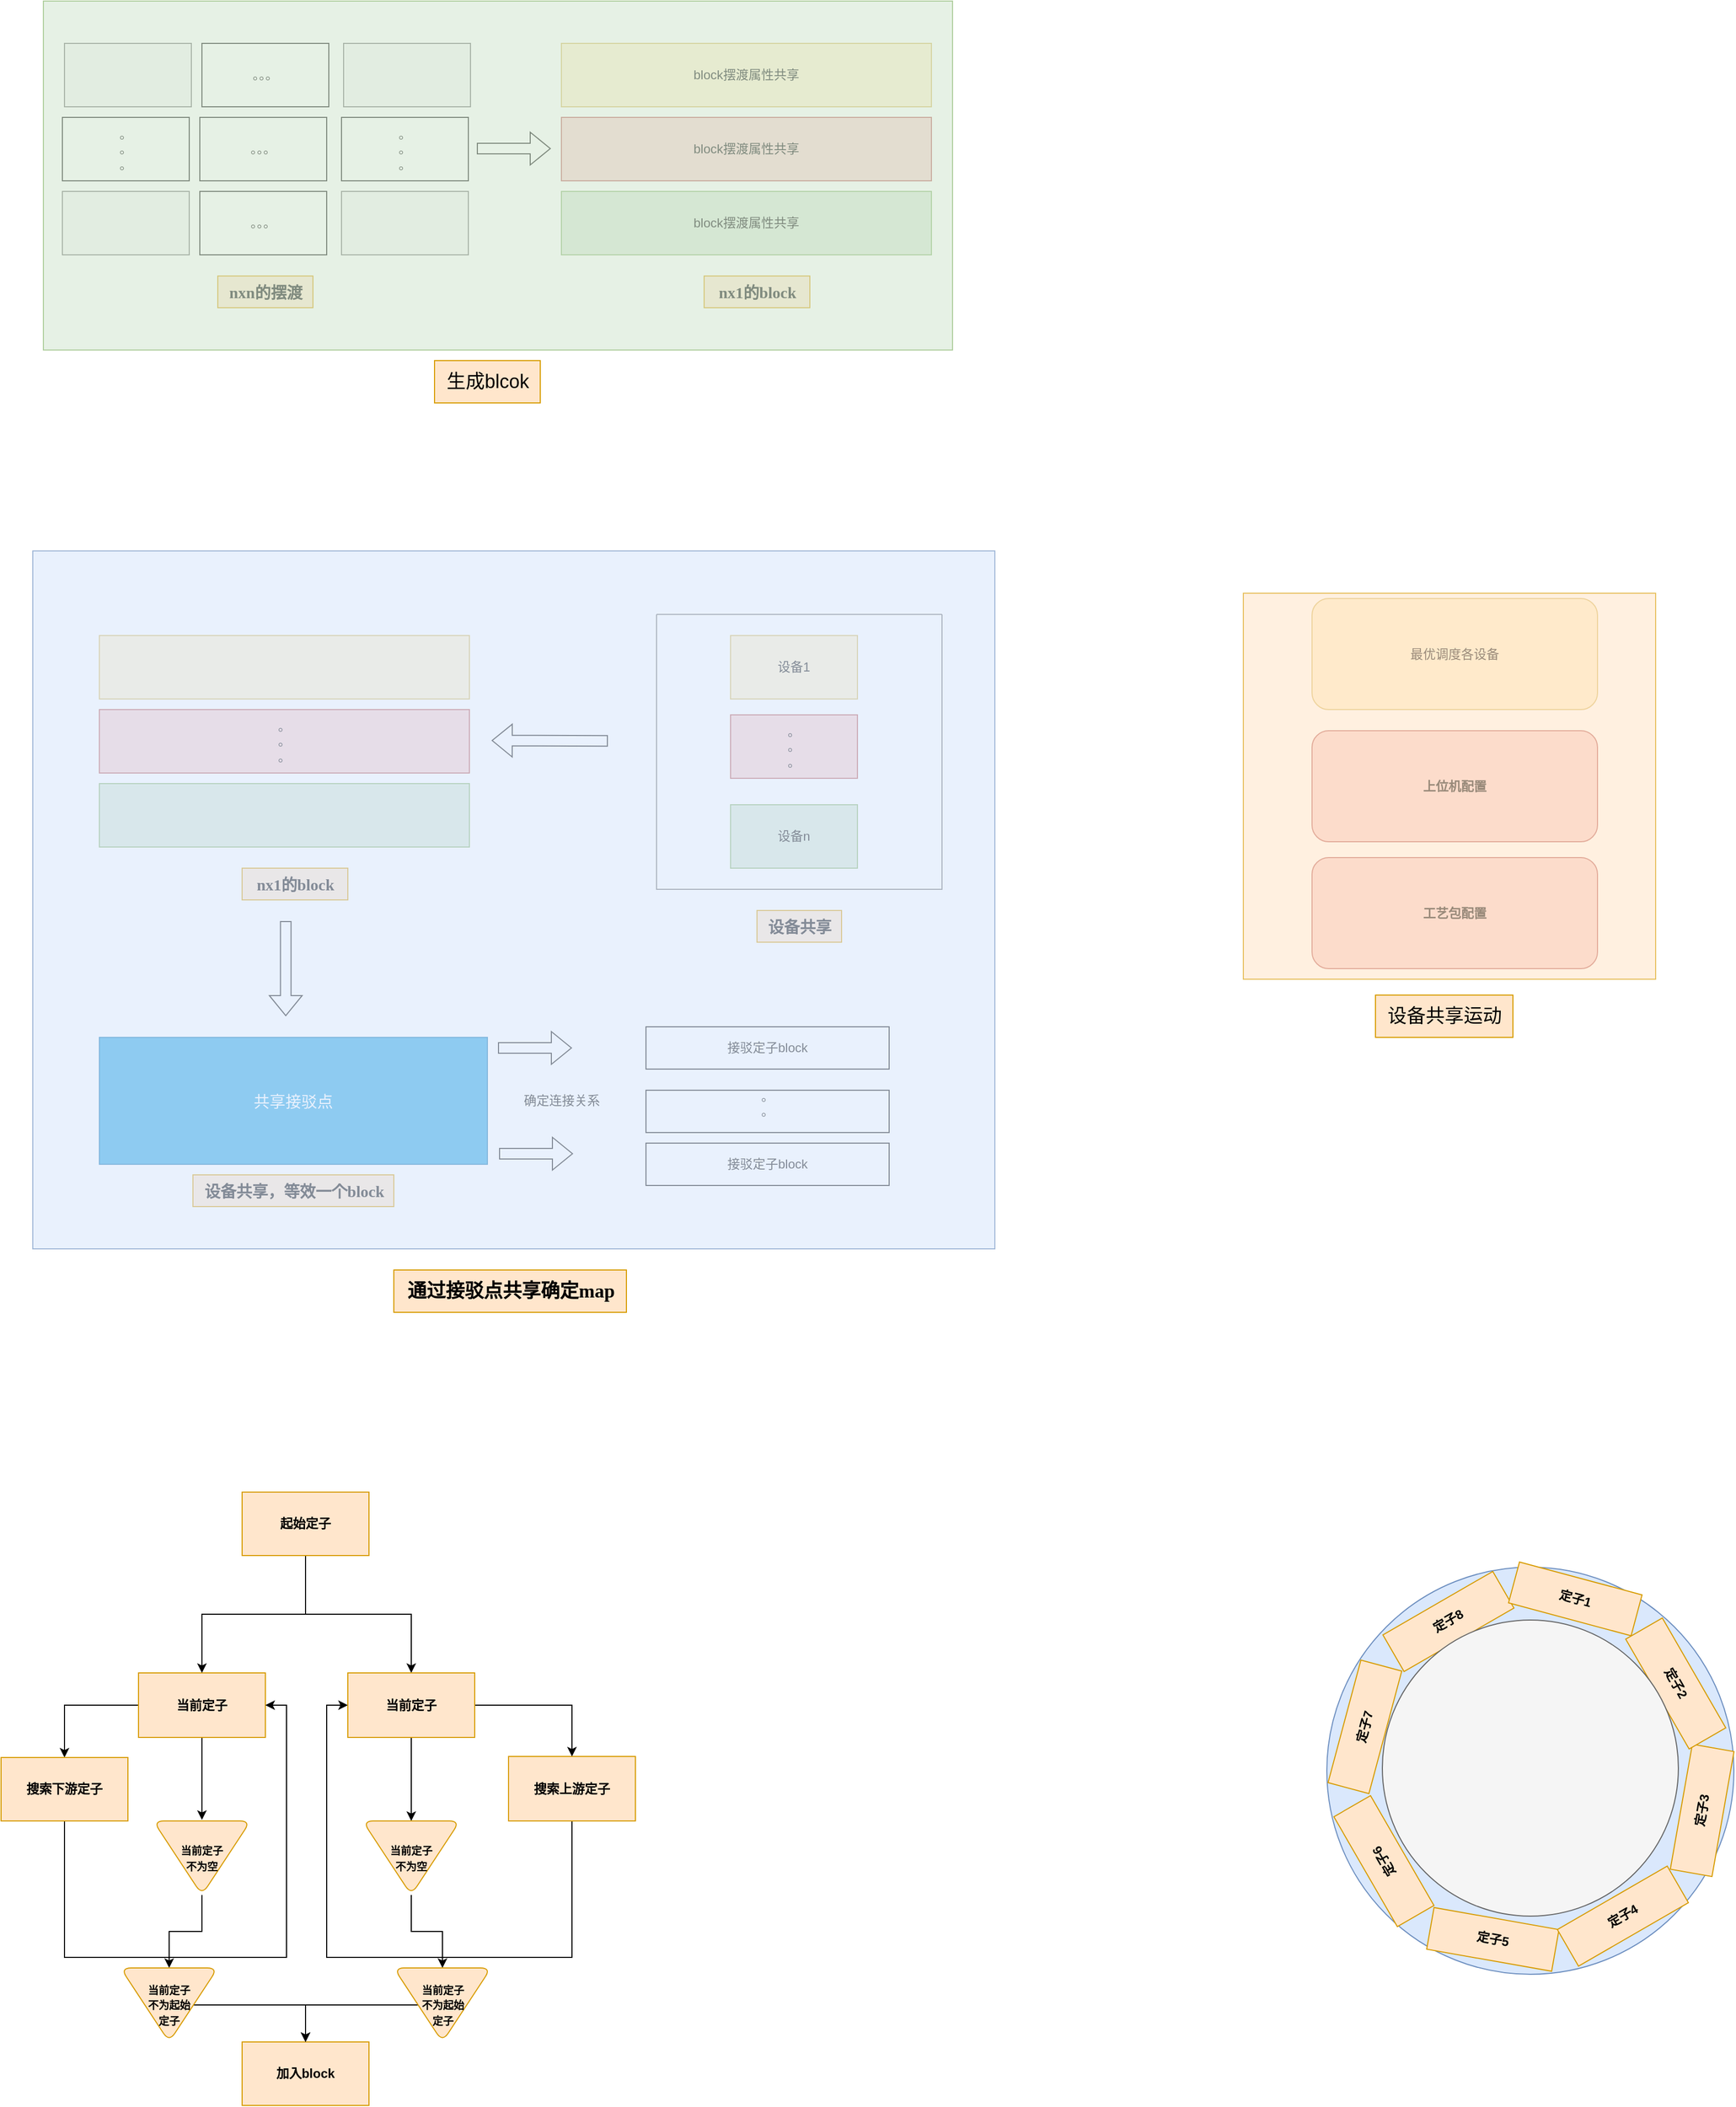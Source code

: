 <mxfile version="24.4.0" type="github">
  <diagram name="第 1 页" id="zExZqhCdpJbOOspbFR_4">
    <mxGraphModel dx="1500" dy="769" grid="1" gridSize="10" guides="1" tooltips="1" connect="1" arrows="1" fold="1" page="1" pageScale="1" pageWidth="827" pageHeight="1169" math="0" shadow="0">
      <root>
        <mxCell id="0" />
        <mxCell id="1" parent="0" />
        <mxCell id="PSN9rO1ErE_UoYPw0t48-1" value="" style="rounded=0;whiteSpace=wrap;html=1;fillColor=#f5f5f5;fontColor=#333333;strokeColor=#666666;" vertex="1" parent="1">
          <mxGeometry x="150" y="120" width="120" height="60" as="geometry" />
        </mxCell>
        <mxCell id="PSN9rO1ErE_UoYPw0t48-2" value="。。。" style="rounded=0;whiteSpace=wrap;html=1;" vertex="1" parent="1">
          <mxGeometry x="280" y="120" width="120" height="60" as="geometry" />
        </mxCell>
        <mxCell id="PSN9rO1ErE_UoYPw0t48-3" value="" style="rounded=0;whiteSpace=wrap;html=1;fillColor=#f5f5f5;fontColor=#333333;strokeColor=#666666;" vertex="1" parent="1">
          <mxGeometry x="414" y="120" width="120" height="60" as="geometry" />
        </mxCell>
        <mxCell id="PSN9rO1ErE_UoYPw0t48-4" value="&lt;div&gt;。&lt;/div&gt;&lt;div&gt;。&lt;/div&gt;&lt;div&gt;。&lt;br&gt;&lt;/div&gt;" style="rounded=0;whiteSpace=wrap;html=1;" vertex="1" parent="1">
          <mxGeometry x="148" y="190" width="120" height="60" as="geometry" />
        </mxCell>
        <mxCell id="PSN9rO1ErE_UoYPw0t48-5" value="。。。" style="rounded=0;whiteSpace=wrap;html=1;" vertex="1" parent="1">
          <mxGeometry x="278" y="190" width="120" height="60" as="geometry" />
        </mxCell>
        <mxCell id="PSN9rO1ErE_UoYPw0t48-6" value="&lt;div&gt;。&lt;/div&gt;&lt;div&gt;。&lt;/div&gt;&lt;div&gt;。&lt;br&gt;&lt;/div&gt;" style="rounded=0;whiteSpace=wrap;html=1;" vertex="1" parent="1">
          <mxGeometry x="412" y="190" width="120" height="60" as="geometry" />
        </mxCell>
        <mxCell id="PSN9rO1ErE_UoYPw0t48-7" value="" style="rounded=0;whiteSpace=wrap;html=1;fillColor=#f5f5f5;fontColor=#333333;strokeColor=#666666;" vertex="1" parent="1">
          <mxGeometry x="148" y="260" width="120" height="60" as="geometry" />
        </mxCell>
        <mxCell id="PSN9rO1ErE_UoYPw0t48-8" value="。。。" style="rounded=0;whiteSpace=wrap;html=1;" vertex="1" parent="1">
          <mxGeometry x="278" y="260" width="120" height="60" as="geometry" />
        </mxCell>
        <mxCell id="PSN9rO1ErE_UoYPw0t48-9" value="" style="rounded=0;whiteSpace=wrap;html=1;fillColor=#f5f5f5;fontColor=#333333;strokeColor=#666666;" vertex="1" parent="1">
          <mxGeometry x="412" y="260" width="120" height="60" as="geometry" />
        </mxCell>
        <mxCell id="PSN9rO1ErE_UoYPw0t48-10" value="&lt;font size=&quot;1&quot; face=&quot;Times New Roman&quot;&gt;&lt;b style=&quot;font-size: 15px;&quot;&gt;nxn的摆渡&lt;/b&gt;&lt;/font&gt;" style="text;html=1;align=center;verticalAlign=middle;resizable=0;points=[];autosize=1;strokeColor=#d79b00;fillColor=#ffe6cc;" vertex="1" parent="1">
          <mxGeometry x="295" y="340" width="90" height="30" as="geometry" />
        </mxCell>
        <mxCell id="PSN9rO1ErE_UoYPw0t48-13" value="block摆渡属性共享" style="rounded=0;whiteSpace=wrap;html=1;fillColor=#fff2cc;strokeColor=#d6b656;" vertex="1" parent="1">
          <mxGeometry x="620" y="120" width="350" height="60" as="geometry" />
        </mxCell>
        <mxCell id="PSN9rO1ErE_UoYPw0t48-16" value="" style="shape=flexArrow;endArrow=classic;html=1;rounded=0;" edge="1" parent="1">
          <mxGeometry width="50" height="50" relative="1" as="geometry">
            <mxPoint x="540" y="219.5" as="sourcePoint" />
            <mxPoint x="610" y="219.5" as="targetPoint" />
            <Array as="points">
              <mxPoint x="610" y="219.5" />
            </Array>
          </mxGeometry>
        </mxCell>
        <mxCell id="PSN9rO1ErE_UoYPw0t48-17" value="&lt;font size=&quot;1&quot; face=&quot;Times New Roman&quot;&gt;&lt;b style=&quot;font-size: 15px;&quot;&gt;nx1的block&lt;/b&gt;&lt;/font&gt;" style="text;html=1;align=center;verticalAlign=middle;resizable=0;points=[];autosize=1;strokeColor=#d79b00;fillColor=#ffe6cc;" vertex="1" parent="1">
          <mxGeometry x="755" y="340" width="100" height="30" as="geometry" />
        </mxCell>
        <mxCell id="PSN9rO1ErE_UoYPw0t48-18" value="block摆渡属性共享" style="rounded=0;whiteSpace=wrap;html=1;fillColor=#f8cecc;strokeColor=#b85450;" vertex="1" parent="1">
          <mxGeometry x="620" y="190" width="350" height="60" as="geometry" />
        </mxCell>
        <mxCell id="PSN9rO1ErE_UoYPw0t48-19" value="block摆渡属性共享" style="rounded=0;whiteSpace=wrap;html=1;fillColor=#d5e8d4;strokeColor=#82b366;" vertex="1" parent="1">
          <mxGeometry x="620" y="260" width="350" height="60" as="geometry" />
        </mxCell>
        <mxCell id="PSN9rO1ErE_UoYPw0t48-23" value="" style="rounded=0;whiteSpace=wrap;html=1;fillColor=#fff2cc;strokeColor=#d6b656;" vertex="1" parent="1">
          <mxGeometry x="183" y="680" width="350" height="60" as="geometry" />
        </mxCell>
        <mxCell id="PSN9rO1ErE_UoYPw0t48-24" value="&lt;font size=&quot;1&quot; face=&quot;Times New Roman&quot;&gt;&lt;b style=&quot;font-size: 15px;&quot;&gt;nx1的block&lt;/b&gt;&lt;/font&gt;" style="text;html=1;align=center;verticalAlign=middle;resizable=0;points=[];autosize=1;strokeColor=#d79b00;fillColor=#ffe6cc;" vertex="1" parent="1">
          <mxGeometry x="318" y="900" width="100" height="30" as="geometry" />
        </mxCell>
        <mxCell id="PSN9rO1ErE_UoYPw0t48-25" value="&lt;div&gt;。&lt;/div&gt;&lt;div&gt;。&lt;/div&gt;&lt;div&gt;。&lt;/div&gt;" style="rounded=0;whiteSpace=wrap;html=1;fillColor=#f8cecc;strokeColor=#b85450;" vertex="1" parent="1">
          <mxGeometry x="183" y="750" width="350" height="60" as="geometry" />
        </mxCell>
        <mxCell id="PSN9rO1ErE_UoYPw0t48-26" value="" style="rounded=0;whiteSpace=wrap;html=1;fillColor=#d5e8d4;strokeColor=#82b366;" vertex="1" parent="1">
          <mxGeometry x="183" y="820" width="350" height="60" as="geometry" />
        </mxCell>
        <mxCell id="PSN9rO1ErE_UoYPw0t48-28" value="" style="swimlane;startSize=0;fillColor=#f5f5f5;strokeColor=#666666;fontColor=#333333;" vertex="1" parent="1">
          <mxGeometry x="710" y="660" width="270" height="260" as="geometry" />
        </mxCell>
        <mxCell id="PSN9rO1ErE_UoYPw0t48-29" value="设备1" style="whiteSpace=wrap;html=1;fillColor=#fff2cc;strokeColor=#d6b656;" vertex="1" parent="PSN9rO1ErE_UoYPw0t48-28">
          <mxGeometry x="70" y="20" width="120" height="60" as="geometry" />
        </mxCell>
        <mxCell id="PSN9rO1ErE_UoYPw0t48-30" value="&lt;div&gt;。&lt;/div&gt;&lt;div&gt;。&lt;/div&gt;&lt;div&gt;。&lt;/div&gt;" style="whiteSpace=wrap;html=1;fillColor=#f8cecc;strokeColor=#b85450;" vertex="1" parent="PSN9rO1ErE_UoYPw0t48-28">
          <mxGeometry x="70" y="95" width="120" height="60" as="geometry" />
        </mxCell>
        <mxCell id="PSN9rO1ErE_UoYPw0t48-32" value="设备n" style="whiteSpace=wrap;html=1;fillColor=#d5e8d4;strokeColor=#82b366;" vertex="1" parent="PSN9rO1ErE_UoYPw0t48-28">
          <mxGeometry x="70" y="180" width="120" height="60" as="geometry" />
        </mxCell>
        <mxCell id="PSN9rO1ErE_UoYPw0t48-33" value="&lt;font style=&quot;font-size: 15px;&quot; face=&quot;Times New Roman&quot;&gt;&lt;b&gt;设备共享&lt;/b&gt;&lt;/font&gt;" style="text;html=1;align=center;verticalAlign=middle;resizable=0;points=[];autosize=1;strokeColor=#d79b00;fillColor=#ffe6cc;" vertex="1" parent="1">
          <mxGeometry x="805" y="940" width="80" height="30" as="geometry" />
        </mxCell>
        <mxCell id="PSN9rO1ErE_UoYPw0t48-34" value="" style="shape=flexArrow;endArrow=classic;html=1;rounded=0;" edge="1" parent="1">
          <mxGeometry width="50" height="50" relative="1" as="geometry">
            <mxPoint x="664" y="779.58" as="sourcePoint" />
            <mxPoint x="554" y="779.29" as="targetPoint" />
            <Array as="points">
              <mxPoint x="664" y="779.58" />
            </Array>
          </mxGeometry>
        </mxCell>
        <mxCell id="PSN9rO1ErE_UoYPw0t48-37" value="&lt;font style=&quot;font-size: 15px;&quot;&gt;共享接驳点&lt;/font&gt;" style="rounded=0;whiteSpace=wrap;html=1;fillColor=#1ba1e2;fontColor=#ffffff;strokeColor=#006EAF;" vertex="1" parent="1">
          <mxGeometry x="183" y="1060" width="367" height="120" as="geometry" />
        </mxCell>
        <mxCell id="PSN9rO1ErE_UoYPw0t48-40" value="" style="shape=flexArrow;endArrow=classic;html=1;rounded=0;" edge="1" parent="1">
          <mxGeometry width="50" height="50" relative="1" as="geometry">
            <mxPoint x="359.29" y="950" as="sourcePoint" />
            <mxPoint x="359.29" y="1040" as="targetPoint" />
          </mxGeometry>
        </mxCell>
        <mxCell id="PSN9rO1ErE_UoYPw0t48-41" value="&lt;font style=&quot;font-size: 15px;&quot; face=&quot;Times New Roman&quot;&gt;&lt;b&gt;设备共享，等效一个block&lt;/b&gt;&lt;/font&gt;" style="text;html=1;align=center;verticalAlign=middle;resizable=0;points=[];autosize=1;strokeColor=#d79b00;fillColor=#ffe6cc;" vertex="1" parent="1">
          <mxGeometry x="271.5" y="1190" width="190" height="30" as="geometry" />
        </mxCell>
        <mxCell id="PSN9rO1ErE_UoYPw0t48-43" value="" style="shape=flexArrow;endArrow=classic;html=1;rounded=0;" edge="1" parent="1">
          <mxGeometry width="50" height="50" relative="1" as="geometry">
            <mxPoint x="560" y="1070" as="sourcePoint" />
            <mxPoint x="630" y="1070" as="targetPoint" />
            <Array as="points">
              <mxPoint x="630" y="1070" />
            </Array>
          </mxGeometry>
        </mxCell>
        <mxCell id="PSN9rO1ErE_UoYPw0t48-44" value="" style="shape=flexArrow;endArrow=classic;html=1;rounded=0;" edge="1" parent="1">
          <mxGeometry width="50" height="50" relative="1" as="geometry">
            <mxPoint x="561" y="1170" as="sourcePoint" />
            <mxPoint x="631" y="1170" as="targetPoint" />
            <Array as="points">
              <mxPoint x="631" y="1170" />
            </Array>
          </mxGeometry>
        </mxCell>
        <mxCell id="PSN9rO1ErE_UoYPw0t48-45" value="接驳定子block" style="rounded=0;whiteSpace=wrap;html=1;" vertex="1" parent="1">
          <mxGeometry x="700" y="1050" width="230" height="40" as="geometry" />
        </mxCell>
        <mxCell id="PSN9rO1ErE_UoYPw0t48-46" value="&lt;div&gt;。&lt;/div&gt;&lt;div&gt;。&lt;/div&gt;&lt;div&gt;&lt;br&gt;&lt;/div&gt;" style="rounded=0;whiteSpace=wrap;html=1;" vertex="1" parent="1">
          <mxGeometry x="700" y="1110" width="230" height="40" as="geometry" />
        </mxCell>
        <mxCell id="PSN9rO1ErE_UoYPw0t48-47" value="接驳定子block" style="rounded=0;whiteSpace=wrap;html=1;" vertex="1" parent="1">
          <mxGeometry x="700" y="1160" width="230" height="40" as="geometry" />
        </mxCell>
        <mxCell id="PSN9rO1ErE_UoYPw0t48-48" value="确定连接关系" style="text;html=1;align=center;verticalAlign=middle;resizable=0;points=[];autosize=1;" vertex="1" parent="1">
          <mxGeometry x="570" y="1105" width="100" height="30" as="geometry" />
        </mxCell>
        <mxCell id="PSN9rO1ErE_UoYPw0t48-53" value="" style="rounded=0;whiteSpace=wrap;html=1;opacity=60;fillColor=#dae8fc;strokeColor=#6c8ebf;" vertex="1" parent="1">
          <mxGeometry x="120" y="600" width="910" height="660" as="geometry" />
        </mxCell>
        <mxCell id="PSN9rO1ErE_UoYPw0t48-54" value="&lt;font style=&quot;font-size: 18px;&quot; face=&quot;Times New Roman&quot;&gt;&lt;b&gt;通过接驳点共享确定map&lt;/b&gt;&lt;/font&gt;" style="text;html=1;align=center;verticalAlign=middle;resizable=0;points=[];autosize=1;strokeColor=#d79b00;fillColor=#ffe6cc;" vertex="1" parent="1">
          <mxGeometry x="461.5" y="1280" width="220" height="40" as="geometry" />
        </mxCell>
        <mxCell id="PSN9rO1ErE_UoYPw0t48-55" value="" style="rounded=0;whiteSpace=wrap;html=1;fillColor=#d5e8d4;strokeColor=#82b366;opacity=60;" vertex="1" parent="1">
          <mxGeometry x="130" y="80" width="860" height="330" as="geometry" />
        </mxCell>
        <mxCell id="PSN9rO1ErE_UoYPw0t48-56" value="&lt;font style=&quot;font-size: 18px;&quot;&gt;生成blcok&lt;/font&gt;" style="text;html=1;align=center;verticalAlign=middle;resizable=0;points=[];autosize=1;strokeColor=#d79b00;fillColor=#ffe6cc;" vertex="1" parent="1">
          <mxGeometry x="500" y="420" width="100" height="40" as="geometry" />
        </mxCell>
        <mxCell id="PSN9rO1ErE_UoYPw0t48-58" value="最优调度各设备" style="rounded=1;whiteSpace=wrap;html=1;fillColor=#fff2cc;strokeColor=#d6b656;" vertex="1" parent="1">
          <mxGeometry x="1330" y="645" width="270" height="105" as="geometry" />
        </mxCell>
        <mxCell id="PSN9rO1ErE_UoYPw0t48-59" value="上位机配置" style="rounded=1;whiteSpace=wrap;html=1;fillColor=#f8cecc;strokeColor=#b85450;fontStyle=1" vertex="1" parent="1">
          <mxGeometry x="1330" y="770" width="270" height="105" as="geometry" />
        </mxCell>
        <mxCell id="PSN9rO1ErE_UoYPw0t48-62" value="&lt;font style=&quot;font-size: 18px;&quot;&gt;设备共享运动&lt;/font&gt;" style="text;html=1;align=center;verticalAlign=middle;resizable=0;points=[];autosize=1;strokeColor=#d79b00;fillColor=#ffe6cc;" vertex="1" parent="1">
          <mxGeometry x="1390" y="1020" width="130" height="40" as="geometry" />
        </mxCell>
        <mxCell id="PSN9rO1ErE_UoYPw0t48-64" value="工艺包配置" style="rounded=1;whiteSpace=wrap;html=1;fillColor=#f8cecc;strokeColor=#b85450;fontStyle=1" vertex="1" parent="1">
          <mxGeometry x="1330" y="890" width="270" height="105" as="geometry" />
        </mxCell>
        <mxCell id="PSN9rO1ErE_UoYPw0t48-65" value="" style="rounded=0;whiteSpace=wrap;html=1;strokeColor=#d79b00;align=center;verticalAlign=middle;fontFamily=Helvetica;fontSize=12;fontColor=default;fontStyle=1;fillColor=#ffe6cc;opacity=60;" vertex="1" parent="1">
          <mxGeometry x="1265" y="640" width="390" height="365" as="geometry" />
        </mxCell>
        <mxCell id="PSN9rO1ErE_UoYPw0t48-80" value="" style="ellipse;whiteSpace=wrap;html=1;aspect=fixed;rounded=1;strokeColor=#6c8ebf;align=center;verticalAlign=middle;fontFamily=Helvetica;fontSize=12;fontStyle=1;fillColor=#dae8fc;" vertex="1" parent="1">
          <mxGeometry x="1344" y="1561" width="385" height="385" as="geometry" />
        </mxCell>
        <mxCell id="PSN9rO1ErE_UoYPw0t48-81" value="定子8" style="rounded=0;whiteSpace=wrap;html=1;strokeColor=#d79b00;align=center;verticalAlign=middle;fontFamily=Helvetica;fontSize=12;fontColor=default;fontStyle=1;fillColor=#ffe6cc;rotation=-30;" vertex="1" parent="1">
          <mxGeometry x="1399" y="1592.34" width="120" height="40" as="geometry" />
        </mxCell>
        <mxCell id="PSN9rO1ErE_UoYPw0t48-82" value="定子7" style="rounded=0;whiteSpace=wrap;html=1;strokeColor=#d79b00;align=center;verticalAlign=middle;fontFamily=Helvetica;fontSize=12;fontColor=default;fontStyle=1;fillColor=#ffe6cc;rotation=-75;" vertex="1" parent="1">
          <mxGeometry x="1320" y="1692" width="120" height="40" as="geometry" />
        </mxCell>
        <mxCell id="PSN9rO1ErE_UoYPw0t48-83" value="定子6" style="rounded=0;whiteSpace=wrap;html=1;strokeColor=#d79b00;align=center;verticalAlign=middle;fontFamily=Helvetica;fontSize=12;fontColor=default;fontStyle=1;fillColor=#ffe6cc;rotation=-120;" vertex="1" parent="1">
          <mxGeometry x="1338" y="1819" width="120" height="40" as="geometry" />
        </mxCell>
        <mxCell id="PSN9rO1ErE_UoYPw0t48-84" value="定子5" style="rounded=0;whiteSpace=wrap;html=1;strokeColor=#d79b00;align=center;verticalAlign=middle;fontFamily=Helvetica;fontSize=12;fontColor=default;fontStyle=1;fillColor=#ffe6cc;rotation=10;" vertex="1" parent="1">
          <mxGeometry x="1441" y="1893" width="120" height="40" as="geometry" />
        </mxCell>
        <mxCell id="PSN9rO1ErE_UoYPw0t48-85" value="定子4" style="rounded=0;whiteSpace=wrap;html=1;strokeColor=#d79b00;align=center;verticalAlign=middle;fontFamily=Helvetica;fontSize=12;fontColor=default;fontStyle=1;fillColor=#ffe6cc;rotation=-30;" vertex="1" parent="1">
          <mxGeometry x="1564" y="1871" width="120" height="40" as="geometry" />
        </mxCell>
        <mxCell id="PSN9rO1ErE_UoYPw0t48-86" value="定子3" style="rounded=0;whiteSpace=wrap;html=1;strokeColor=#d79b00;align=center;verticalAlign=middle;fontFamily=Helvetica;fontSize=12;fontColor=default;fontStyle=1;fillColor=#ffe6cc;rotation=-80;" vertex="1" parent="1">
          <mxGeometry x="1639" y="1771" width="120" height="40" as="geometry" />
        </mxCell>
        <mxCell id="PSN9rO1ErE_UoYPw0t48-87" value="定子2" style="rounded=0;whiteSpace=wrap;html=1;strokeColor=#d79b00;align=center;verticalAlign=middle;fontFamily=Helvetica;fontSize=12;fontColor=default;fontStyle=1;fillColor=#ffe6cc;rotation=60;" vertex="1" parent="1">
          <mxGeometry x="1614" y="1651" width="120" height="40" as="geometry" />
        </mxCell>
        <mxCell id="PSN9rO1ErE_UoYPw0t48-88" value="定子1" style="rounded=0;whiteSpace=wrap;html=1;strokeColor=#d79b00;align=center;verticalAlign=middle;fontFamily=Helvetica;fontSize=12;fontColor=default;fontStyle=1;fillColor=#ffe6cc;rotation=15;" vertex="1" parent="1">
          <mxGeometry x="1519" y="1571" width="120" height="40" as="geometry" />
        </mxCell>
        <mxCell id="PSN9rO1ErE_UoYPw0t48-90" value="" style="ellipse;whiteSpace=wrap;html=1;aspect=fixed;rounded=1;strokeColor=#666666;align=center;verticalAlign=middle;fontFamily=Helvetica;fontSize=12;fontColor=#333333;fontStyle=1;fillColor=#f5f5f5;" vertex="1" parent="1">
          <mxGeometry x="1396.5" y="1611" width="280" height="280" as="geometry" />
        </mxCell>
        <mxCell id="PSN9rO1ErE_UoYPw0t48-93" value="" style="edgeStyle=orthogonalEdgeStyle;rounded=0;orthogonalLoop=1;jettySize=auto;html=1;fontFamily=Helvetica;fontSize=12;fontColor=default;fontStyle=1;" edge="1" parent="1" source="PSN9rO1ErE_UoYPw0t48-91" target="PSN9rO1ErE_UoYPw0t48-92">
          <mxGeometry relative="1" as="geometry" />
        </mxCell>
        <mxCell id="PSN9rO1ErE_UoYPw0t48-140" style="edgeStyle=orthogonalEdgeStyle;rounded=0;orthogonalLoop=1;jettySize=auto;html=1;fontFamily=Helvetica;fontSize=12;fontColor=default;fontStyle=1;" edge="1" parent="1" source="PSN9rO1ErE_UoYPw0t48-91">
          <mxGeometry relative="1" as="geometry">
            <mxPoint x="280" y="1800" as="targetPoint" />
          </mxGeometry>
        </mxCell>
        <mxCell id="PSN9rO1ErE_UoYPw0t48-91" value="当前定子" style="rounded=0;whiteSpace=wrap;html=1;strokeColor=#d79b00;align=center;verticalAlign=middle;fontFamily=Helvetica;fontSize=12;fontColor=default;fontStyle=1;fillColor=#ffe6cc;" vertex="1" parent="1">
          <mxGeometry x="220" y="1661" width="120" height="61" as="geometry" />
        </mxCell>
        <mxCell id="PSN9rO1ErE_UoYPw0t48-118" style="edgeStyle=orthogonalEdgeStyle;rounded=0;orthogonalLoop=1;jettySize=auto;html=1;fontFamily=Helvetica;fontSize=12;fontColor=default;fontStyle=1;entryX=1;entryY=0.5;entryDx=0;entryDy=0;" edge="1" parent="1" source="PSN9rO1ErE_UoYPw0t48-92" target="PSN9rO1ErE_UoYPw0t48-91">
          <mxGeometry relative="1" as="geometry">
            <mxPoint x="70" y="2050" as="targetPoint" />
            <Array as="points">
              <mxPoint x="150" y="1930" />
              <mxPoint x="360" y="1930" />
              <mxPoint x="360" y="1692" />
            </Array>
          </mxGeometry>
        </mxCell>
        <mxCell id="PSN9rO1ErE_UoYPw0t48-92" value="搜索下游定子" style="whiteSpace=wrap;html=1;fillColor=#ffe6cc;strokeColor=#d79b00;rounded=0;fontStyle=1;align=center;verticalAlign=middle;fontFamily=Helvetica;fontSize=12;fontColor=default;" vertex="1" parent="1">
          <mxGeometry x="90" y="1741" width="120" height="60" as="geometry" />
        </mxCell>
        <mxCell id="PSN9rO1ErE_UoYPw0t48-125" style="edgeStyle=orthogonalEdgeStyle;rounded=0;orthogonalLoop=1;jettySize=auto;html=1;entryX=0;entryY=0.5;entryDx=0;entryDy=0;fontFamily=Helvetica;fontSize=12;fontColor=default;fontStyle=1;" edge="1" parent="1" source="PSN9rO1ErE_UoYPw0t48-94" target="PSN9rO1ErE_UoYPw0t48-119">
          <mxGeometry relative="1" as="geometry">
            <Array as="points">
              <mxPoint x="630" y="1930" />
              <mxPoint x="398" y="1930" />
              <mxPoint x="398" y="1692" />
            </Array>
          </mxGeometry>
        </mxCell>
        <mxCell id="PSN9rO1ErE_UoYPw0t48-94" value="搜索上游定子" style="rounded=0;whiteSpace=wrap;html=1;strokeColor=#d79b00;align=center;verticalAlign=middle;fontFamily=Helvetica;fontSize=12;fontColor=default;fontStyle=1;fillColor=#ffe6cc;" vertex="1" parent="1">
          <mxGeometry x="570" y="1740" width="120" height="61" as="geometry" />
        </mxCell>
        <mxCell id="PSN9rO1ErE_UoYPw0t48-115" value="" style="edgeStyle=orthogonalEdgeStyle;rounded=0;orthogonalLoop=1;jettySize=auto;html=1;fontFamily=Helvetica;fontSize=12;fontColor=default;fontStyle=1;" edge="1" parent="1" source="PSN9rO1ErE_UoYPw0t48-114" target="PSN9rO1ErE_UoYPw0t48-91">
          <mxGeometry relative="1" as="geometry" />
        </mxCell>
        <mxCell id="PSN9rO1ErE_UoYPw0t48-120" style="edgeStyle=orthogonalEdgeStyle;rounded=0;orthogonalLoop=1;jettySize=auto;html=1;entryX=0.5;entryY=0;entryDx=0;entryDy=0;fontFamily=Helvetica;fontSize=12;fontColor=default;fontStyle=1;" edge="1" parent="1" source="PSN9rO1ErE_UoYPw0t48-114" target="PSN9rO1ErE_UoYPw0t48-119">
          <mxGeometry relative="1" as="geometry" />
        </mxCell>
        <mxCell id="PSN9rO1ErE_UoYPw0t48-114" value="起始定子" style="whiteSpace=wrap;html=1;fillColor=#ffe6cc;strokeColor=#d79b00;rounded=0;fontStyle=1;" vertex="1" parent="1">
          <mxGeometry x="318" y="1490" width="120" height="60" as="geometry" />
        </mxCell>
        <mxCell id="PSN9rO1ErE_UoYPw0t48-116" value="加入block" style="whiteSpace=wrap;html=1;fillColor=#ffe6cc;strokeColor=#d79b00;rounded=0;fontStyle=1;" vertex="1" parent="1">
          <mxGeometry x="318" y="2010" width="120" height="60" as="geometry" />
        </mxCell>
        <mxCell id="PSN9rO1ErE_UoYPw0t48-122" style="edgeStyle=orthogonalEdgeStyle;rounded=0;orthogonalLoop=1;jettySize=auto;html=1;entryX=0.5;entryY=0;entryDx=0;entryDy=0;fontFamily=Helvetica;fontSize=12;fontColor=default;fontStyle=1;" edge="1" parent="1" source="PSN9rO1ErE_UoYPw0t48-119" target="PSN9rO1ErE_UoYPw0t48-94">
          <mxGeometry relative="1" as="geometry" />
        </mxCell>
        <mxCell id="PSN9rO1ErE_UoYPw0t48-141" style="edgeStyle=orthogonalEdgeStyle;rounded=0;orthogonalLoop=1;jettySize=auto;html=1;entryX=0;entryY=0.5;entryDx=0;entryDy=0;fontFamily=Helvetica;fontSize=12;fontColor=default;fontStyle=1;" edge="1" parent="1" source="PSN9rO1ErE_UoYPw0t48-119" target="PSN9rO1ErE_UoYPw0t48-130">
          <mxGeometry relative="1" as="geometry" />
        </mxCell>
        <mxCell id="PSN9rO1ErE_UoYPw0t48-119" value="当前定子" style="rounded=0;whiteSpace=wrap;html=1;strokeColor=#d79b00;align=center;verticalAlign=middle;fontFamily=Helvetica;fontSize=12;fontColor=default;fontStyle=1;fillColor=#ffe6cc;" vertex="1" parent="1">
          <mxGeometry x="418" y="1661" width="120" height="61" as="geometry" />
        </mxCell>
        <mxCell id="PSN9rO1ErE_UoYPw0t48-142" style="edgeStyle=orthogonalEdgeStyle;rounded=0;orthogonalLoop=1;jettySize=auto;html=1;entryX=0;entryY=0.5;entryDx=0;entryDy=0;fontFamily=Helvetica;fontSize=12;fontColor=default;fontStyle=1;" edge="1" parent="1" source="PSN9rO1ErE_UoYPw0t48-129" target="PSN9rO1ErE_UoYPw0t48-135">
          <mxGeometry relative="1" as="geometry" />
        </mxCell>
        <mxCell id="PSN9rO1ErE_UoYPw0t48-129" value="&lt;div&gt;&lt;font style=&quot;font-size: 10px;&quot;&gt;当前定子&lt;/font&gt;&lt;/div&gt;&lt;div&gt;&lt;font style=&quot;font-size: 10px;&quot;&gt;不为空&lt;/font&gt;&lt;/div&gt;" style="triangle;whiteSpace=wrap;html=1;rounded=1;strokeColor=#d79b00;align=center;verticalAlign=middle;fontFamily=Helvetica;fontSize=12;fontColor=default;fontStyle=1;fillColor=#ffe6cc;direction=south;" vertex="1" parent="1">
          <mxGeometry x="234" y="1801" width="92" height="70" as="geometry" />
        </mxCell>
        <mxCell id="PSN9rO1ErE_UoYPw0t48-143" style="edgeStyle=orthogonalEdgeStyle;rounded=0;orthogonalLoop=1;jettySize=auto;html=1;entryX=0;entryY=0.5;entryDx=0;entryDy=0;fontFamily=Helvetica;fontSize=12;fontColor=default;fontStyle=1;" edge="1" parent="1" source="PSN9rO1ErE_UoYPw0t48-130" target="PSN9rO1ErE_UoYPw0t48-136">
          <mxGeometry relative="1" as="geometry" />
        </mxCell>
        <mxCell id="PSN9rO1ErE_UoYPw0t48-130" value="&lt;div&gt;&lt;font style=&quot;font-size: 10px;&quot;&gt;当前定子&lt;/font&gt;&lt;/div&gt;&lt;div&gt;&lt;font style=&quot;font-size: 10px;&quot;&gt;不为空&lt;/font&gt;&lt;/div&gt;" style="triangle;whiteSpace=wrap;html=1;rounded=1;strokeColor=#d79b00;align=center;verticalAlign=middle;fontFamily=Helvetica;fontSize=12;fontColor=default;fontStyle=1;fillColor=#ffe6cc;direction=south;" vertex="1" parent="1">
          <mxGeometry x="432" y="1801" width="92" height="70" as="geometry" />
        </mxCell>
        <mxCell id="PSN9rO1ErE_UoYPw0t48-138" style="edgeStyle=orthogonalEdgeStyle;rounded=0;orthogonalLoop=1;jettySize=auto;html=1;entryX=0.5;entryY=0;entryDx=0;entryDy=0;fontFamily=Helvetica;fontSize=12;fontColor=default;fontStyle=1;" edge="1" parent="1" source="PSN9rO1ErE_UoYPw0t48-135" target="PSN9rO1ErE_UoYPw0t48-116">
          <mxGeometry relative="1" as="geometry" />
        </mxCell>
        <mxCell id="PSN9rO1ErE_UoYPw0t48-135" value="&lt;div&gt;&lt;font style=&quot;font-size: 10px;&quot;&gt;当前定子&lt;/font&gt;&lt;/div&gt;&lt;div&gt;&lt;font style=&quot;font-size: 10px;&quot;&gt;不为起始&lt;/font&gt;&lt;/div&gt;&lt;div&gt;&lt;font style=&quot;font-size: 10px;&quot;&gt;定子&lt;/font&gt;&lt;/div&gt;" style="triangle;whiteSpace=wrap;html=1;rounded=1;strokeColor=#d79b00;align=center;verticalAlign=middle;fontFamily=Helvetica;fontSize=12;fontColor=default;fontStyle=1;fillColor=#ffe6cc;direction=south;" vertex="1" parent="1">
          <mxGeometry x="203" y="1940" width="92" height="70" as="geometry" />
        </mxCell>
        <mxCell id="PSN9rO1ErE_UoYPw0t48-144" style="edgeStyle=orthogonalEdgeStyle;rounded=0;orthogonalLoop=1;jettySize=auto;html=1;entryX=0.5;entryY=0;entryDx=0;entryDy=0;fontFamily=Helvetica;fontSize=12;fontColor=default;fontStyle=1;" edge="1" parent="1" source="PSN9rO1ErE_UoYPw0t48-136" target="PSN9rO1ErE_UoYPw0t48-116">
          <mxGeometry relative="1" as="geometry" />
        </mxCell>
        <mxCell id="PSN9rO1ErE_UoYPw0t48-136" value="&lt;div&gt;&lt;font style=&quot;font-size: 10px;&quot;&gt;当前定子&lt;/font&gt;&lt;/div&gt;&lt;div&gt;&lt;font style=&quot;font-size: 10px;&quot;&gt;不为起始&lt;/font&gt;&lt;/div&gt;&lt;div&gt;&lt;font style=&quot;font-size: 10px;&quot;&gt;定子&lt;/font&gt;&lt;/div&gt;" style="triangle;whiteSpace=wrap;html=1;rounded=1;strokeColor=#d79b00;align=center;verticalAlign=middle;fontFamily=Helvetica;fontSize=12;fontColor=default;fontStyle=1;fillColor=#ffe6cc;direction=south;" vertex="1" parent="1">
          <mxGeometry x="461.5" y="1940" width="92" height="70" as="geometry" />
        </mxCell>
      </root>
    </mxGraphModel>
  </diagram>
</mxfile>
